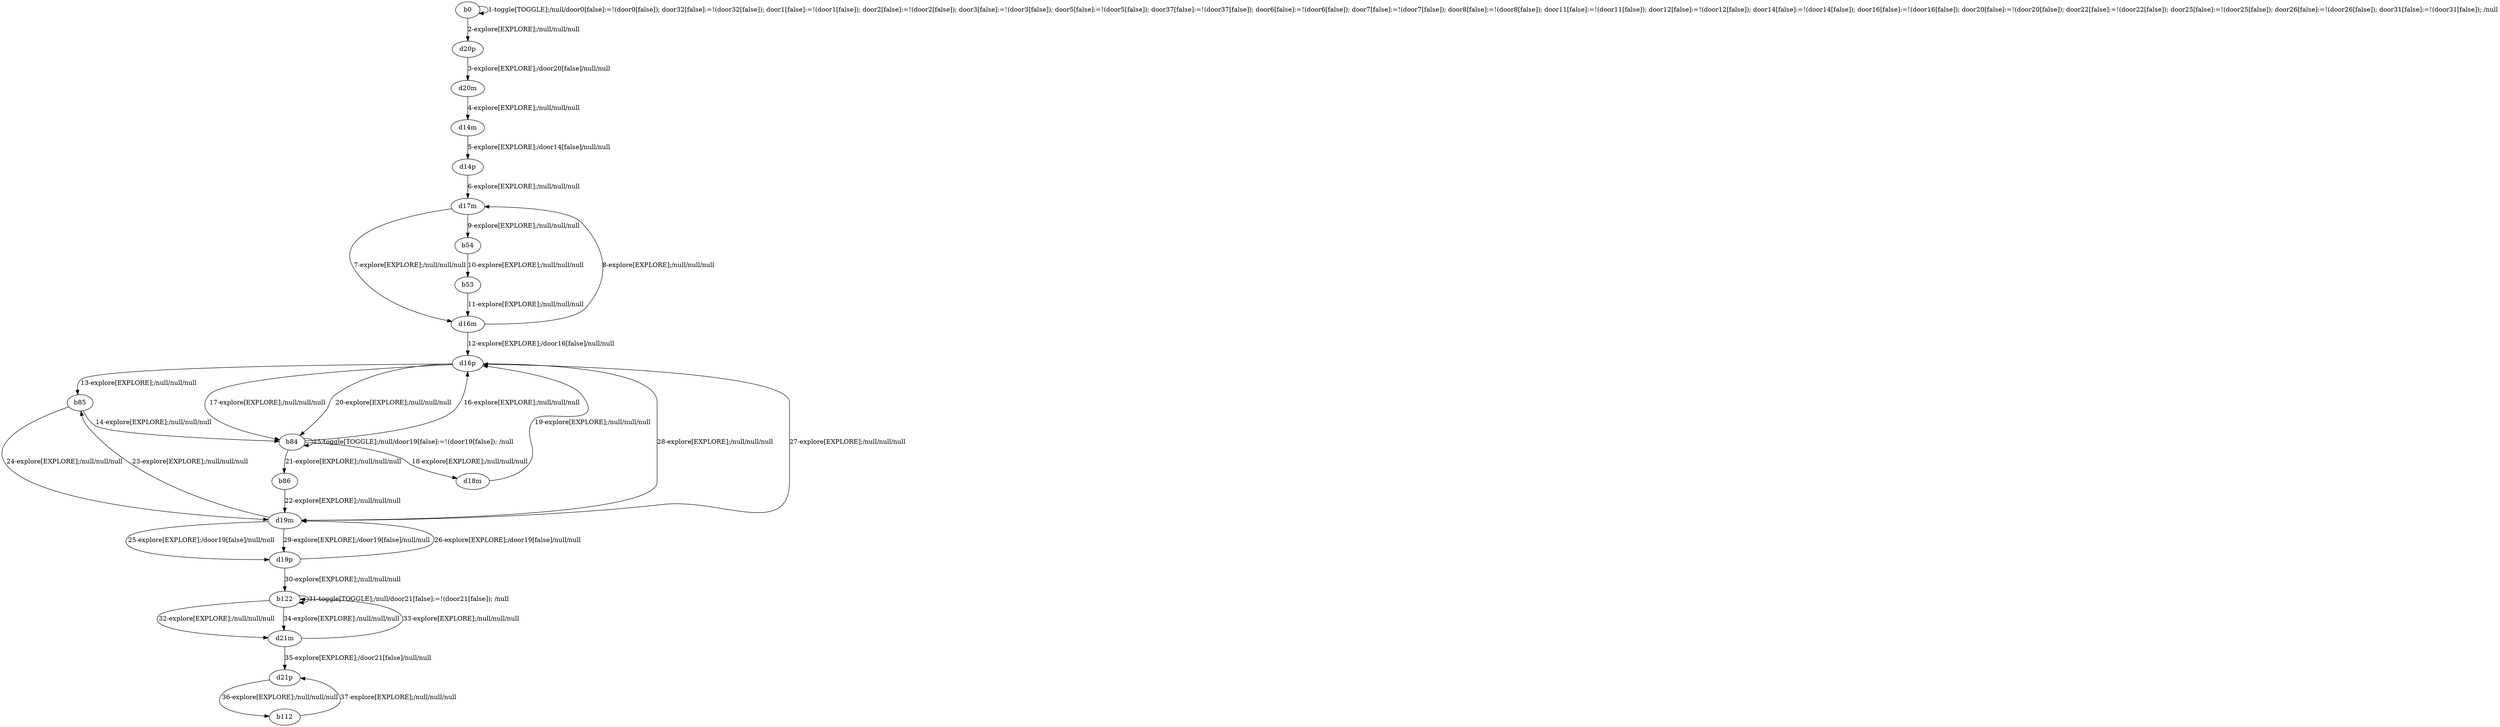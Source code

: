 # Total number of goals covered by this test: 2
# b112 --> d21p
# d21p --> b112

digraph g {
"b0" -> "b0" [label = "1-toggle[TOGGLE];/null/door0[false]:=!(door0[false]); door32[false]:=!(door32[false]); door1[false]:=!(door1[false]); door2[false]:=!(door2[false]); door3[false]:=!(door3[false]); door5[false]:=!(door5[false]); door37[false]:=!(door37[false]); door6[false]:=!(door6[false]); door7[false]:=!(door7[false]); door8[false]:=!(door8[false]); door11[false]:=!(door11[false]); door12[false]:=!(door12[false]); door14[false]:=!(door14[false]); door16[false]:=!(door16[false]); door20[false]:=!(door20[false]); door22[false]:=!(door22[false]); door25[false]:=!(door25[false]); door26[false]:=!(door26[false]); door31[false]:=!(door31[false]); /null"];
"b0" -> "d20p" [label = "2-explore[EXPLORE];/null/null/null"];
"d20p" -> "d20m" [label = "3-explore[EXPLORE];/door20[false]/null/null"];
"d20m" -> "d14m" [label = "4-explore[EXPLORE];/null/null/null"];
"d14m" -> "d14p" [label = "5-explore[EXPLORE];/door14[false]/null/null"];
"d14p" -> "d17m" [label = "6-explore[EXPLORE];/null/null/null"];
"d17m" -> "d16m" [label = "7-explore[EXPLORE];/null/null/null"];
"d16m" -> "d17m" [label = "8-explore[EXPLORE];/null/null/null"];
"d17m" -> "b54" [label = "9-explore[EXPLORE];/null/null/null"];
"b54" -> "b53" [label = "10-explore[EXPLORE];/null/null/null"];
"b53" -> "d16m" [label = "11-explore[EXPLORE];/null/null/null"];
"d16m" -> "d16p" [label = "12-explore[EXPLORE];/door16[false]/null/null"];
"d16p" -> "b85" [label = "13-explore[EXPLORE];/null/null/null"];
"b85" -> "b84" [label = "14-explore[EXPLORE];/null/null/null"];
"b84" -> "b84" [label = "15-toggle[TOGGLE];/null/door19[false]:=!(door19[false]); /null"];
"b84" -> "d16p" [label = "16-explore[EXPLORE];/null/null/null"];
"d16p" -> "b84" [label = "17-explore[EXPLORE];/null/null/null"];
"b84" -> "d18m" [label = "18-explore[EXPLORE];/null/null/null"];
"d18m" -> "d16p" [label = "19-explore[EXPLORE];/null/null/null"];
"d16p" -> "b84" [label = "20-explore[EXPLORE];/null/null/null"];
"b84" -> "b86" [label = "21-explore[EXPLORE];/null/null/null"];
"b86" -> "d19m" [label = "22-explore[EXPLORE];/null/null/null"];
"d19m" -> "b85" [label = "23-explore[EXPLORE];/null/null/null"];
"b85" -> "d19m" [label = "24-explore[EXPLORE];/null/null/null"];
"d19m" -> "d19p" [label = "25-explore[EXPLORE];/door19[false]/null/null"];
"d19p" -> "d19m" [label = "26-explore[EXPLORE];/door19[false]/null/null"];
"d19m" -> "d16p" [label = "27-explore[EXPLORE];/null/null/null"];
"d16p" -> "d19m" [label = "28-explore[EXPLORE];/null/null/null"];
"d19m" -> "d19p" [label = "29-explore[EXPLORE];/door19[false]/null/null"];
"d19p" -> "b122" [label = "30-explore[EXPLORE];/null/null/null"];
"b122" -> "b122" [label = "31-toggle[TOGGLE];/null/door21[false]:=!(door21[false]); /null"];
"b122" -> "d21m" [label = "32-explore[EXPLORE];/null/null/null"];
"d21m" -> "b122" [label = "33-explore[EXPLORE];/null/null/null"];
"b122" -> "d21m" [label = "34-explore[EXPLORE];/null/null/null"];
"d21m" -> "d21p" [label = "35-explore[EXPLORE];/door21[false]/null/null"];
"d21p" -> "b112" [label = "36-explore[EXPLORE];/null/null/null"];
"b112" -> "d21p" [label = "37-explore[EXPLORE];/null/null/null"];
}